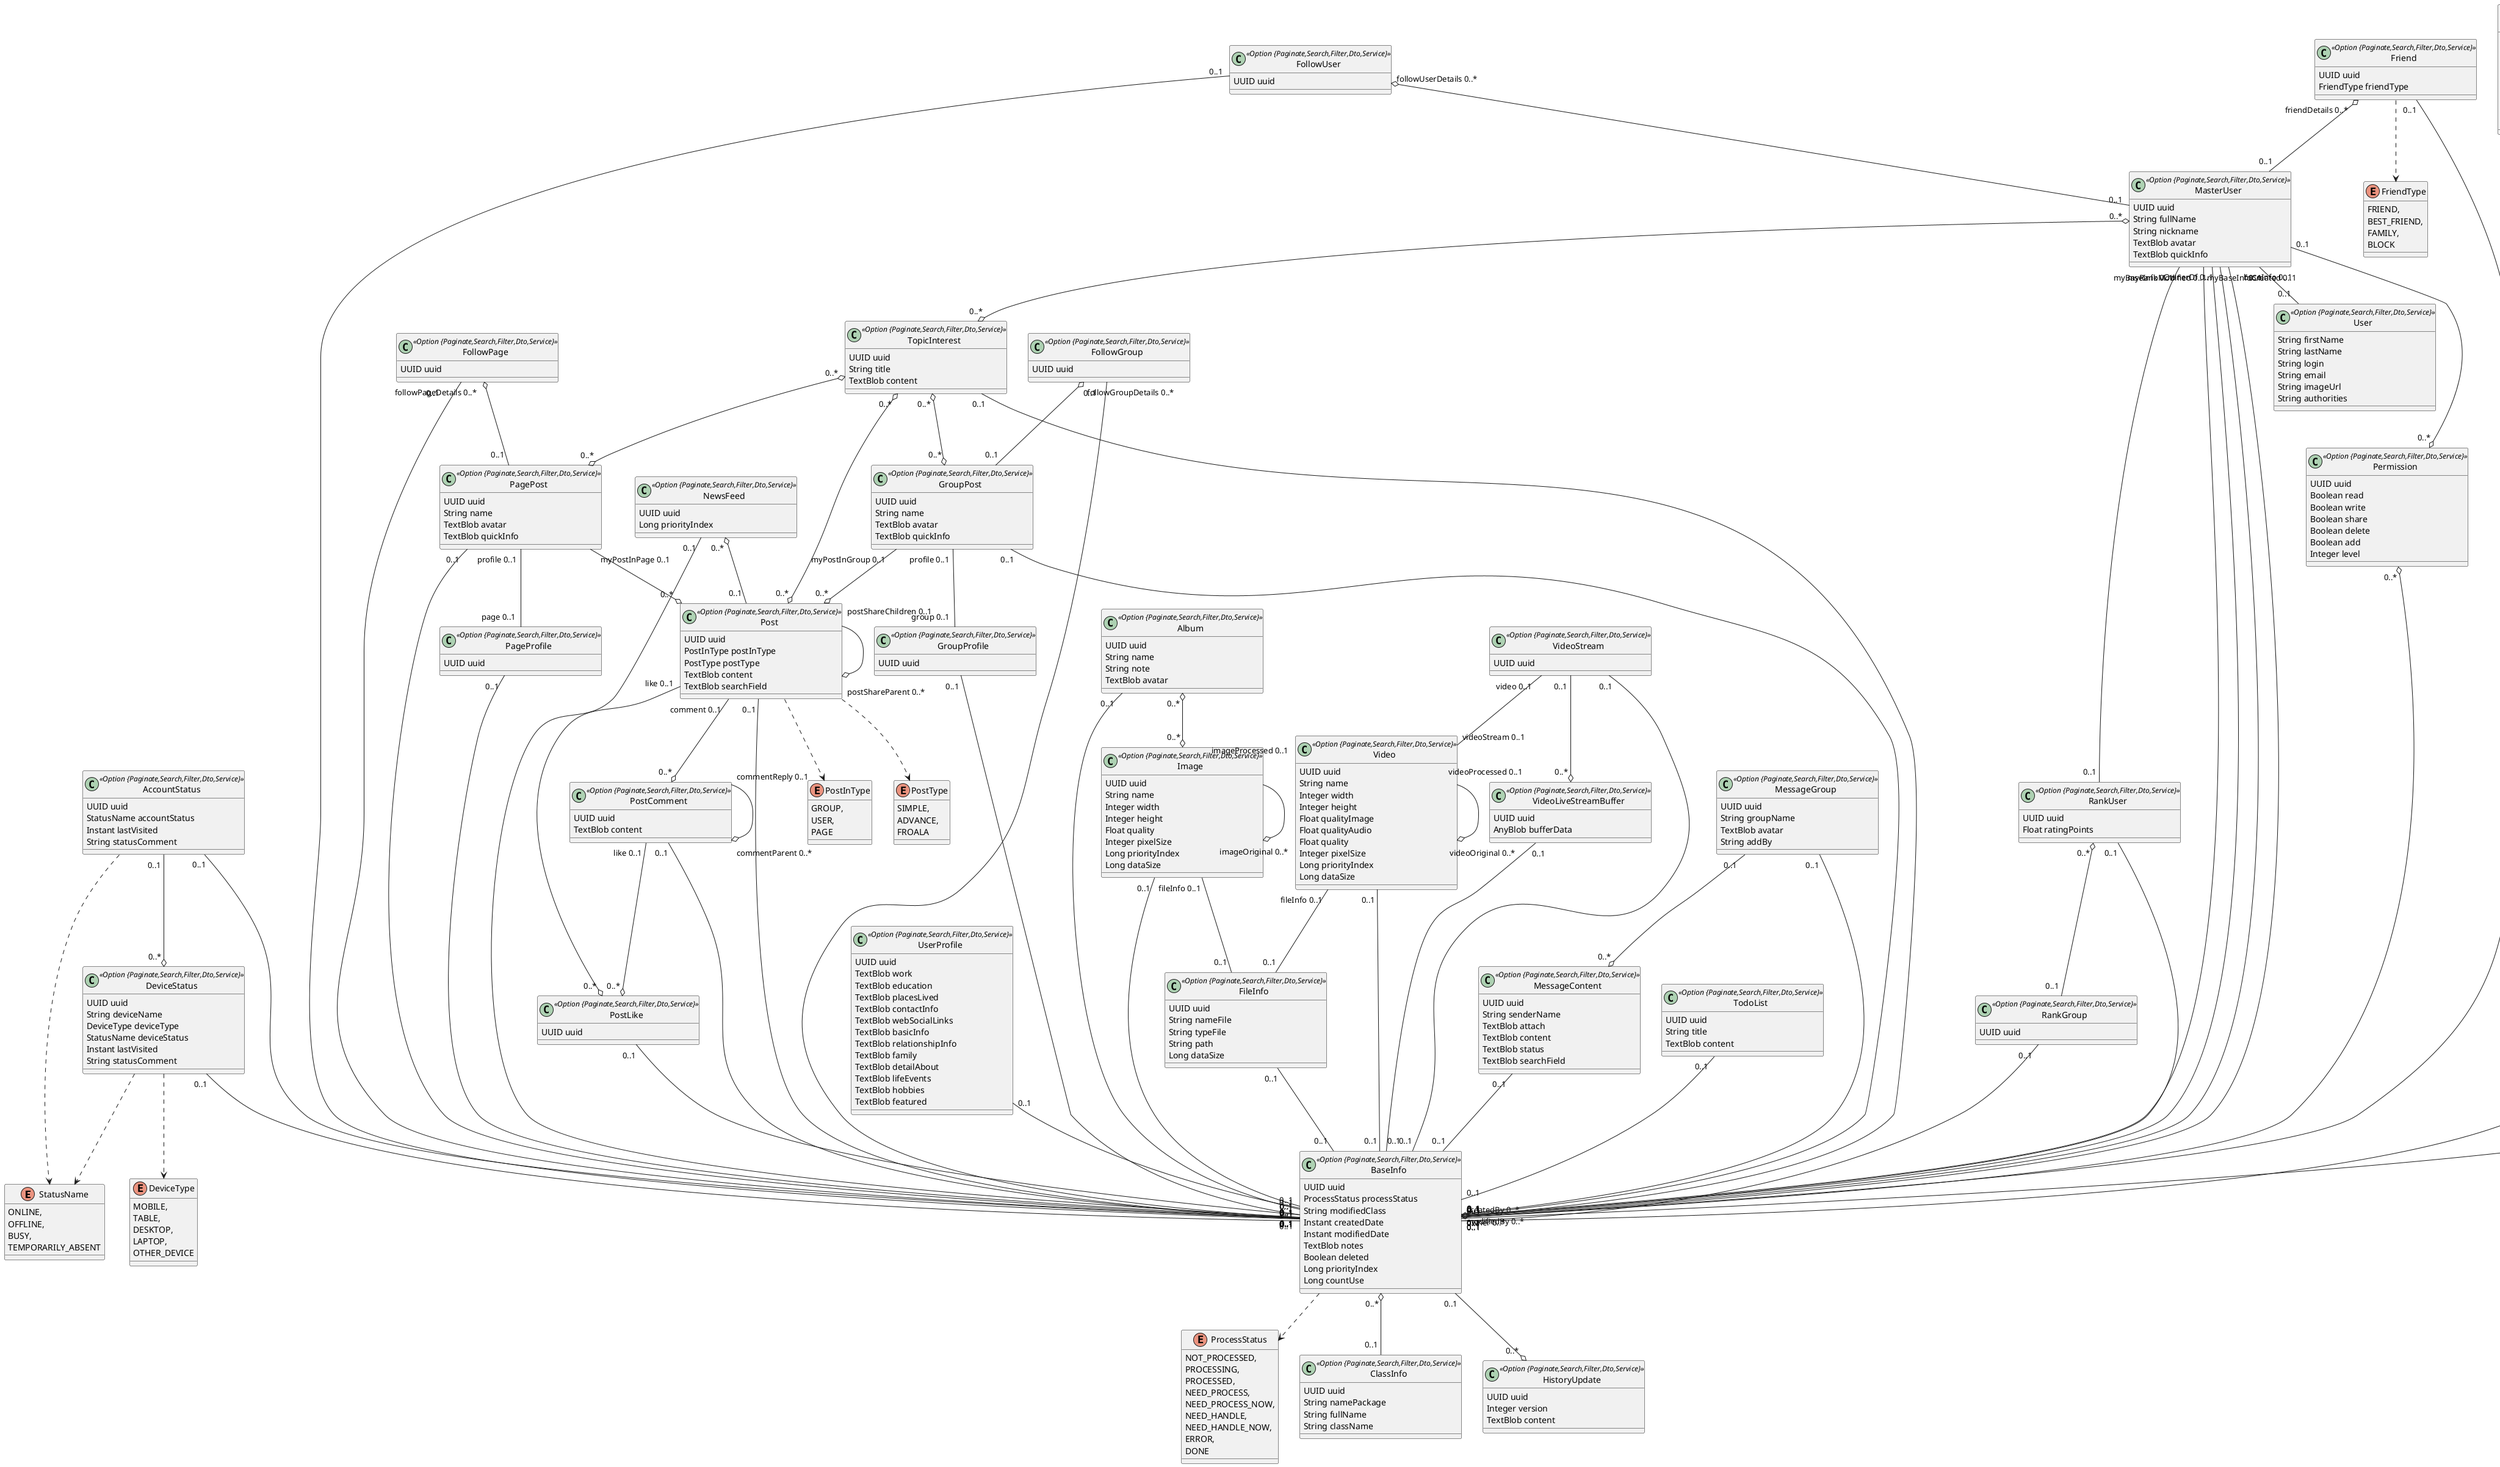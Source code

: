 @startuml
	!pragma syntax class
	enum StatusName {
		ONLINE, 
		OFFLINE, 
		BUSY, 
		TEMPORARILY_ABSENT 
	}
	enum DeviceType {
		MOBILE, 
		TABLE, 
		DESKTOP, 
		LAPTOP, 
		OTHER_DEVICE 
	}
	enum NotifyType {
		SYSTEM, 
		MANAGER, 
		ADMIN, 
		USER, 
		ANONYMOUS 
	}
	enum PostInType {
		GROUP, 
		USER, 
		PAGE 
	}
	enum PostType {
		SIMPLE, 
		ADVANCE, 
		FROALA 
	}
	enum FriendType {
		FRIEND, 
		BEST_FRIEND, 
		FAMILY, 
		BLOCK 
	}
	enum ProcessStatus {
		NOT_PROCESSED, 
		PROCESSING, 
		PROCESSED, 
		NEED_PROCESS, 
		NEED_PROCESS_NOW, 
		NEED_HANDLE, 
		NEED_HANDLE_NOW, 
		ERROR, 
		DONE 
	}
	enum EventType {
		DAY, 
		MONTH, 
		YEAR, 
		ONLY_ONE 
	}
	class HanhChinhVN <<Option {Paginate,Search,Filter,Dto,Service}>> {
		String name
		String slug
		String type
		String nameWithType
		String code
		String parentCode
		String path
		String pathWithType
	}
	class MasterUser <<Option {Paginate,Search,Filter,Dto,Service}>> {
		UUID uuid
		String fullName
		String nickname
		TextBlob avatar
		TextBlob quickInfo
	}
	class UserProfile <<Option {Paginate,Search,Filter,Dto,Service}>> {
		UUID uuid
		TextBlob work
		TextBlob education
		TextBlob placesLived
		TextBlob contactInfo
		TextBlob webSocialLinks
		TextBlob basicInfo
		TextBlob relationshipInfo
		TextBlob family
		TextBlob detailAbout
		TextBlob lifeEvents
		TextBlob hobbies
		TextBlob featured
	}
	class AccountStatus <<Option {Paginate,Search,Filter,Dto,Service}>> {
		UUID uuid
		StatusName accountStatus
		Instant lastVisited
		String statusComment
	}
	AccountStatus ..> StatusName
	class Album <<Option {Paginate,Search,Filter,Dto,Service}>> {
		UUID uuid
		String name
		String note
		TextBlob avatar
	}
	class DeviceStatus <<Option {Paginate,Search,Filter,Dto,Service}>> {
		UUID uuid
		String deviceName
		DeviceType deviceType
		StatusName deviceStatus
		Instant lastVisited
		String statusComment
	}
	DeviceStatus ..> DeviceType
	DeviceStatus ..> StatusName
	class Event <<Option {Paginate,Search,Filter,Dto,Service}>> {
		UUID uuid
		String title
		TextBlob avatar
		TextBlob content
		EventType type
		TextBlob description
		Instant startTime
		Instant endTime
		String tagLine
		TextBlob imageCollection
		TextBlob videoCollection
	}
	Event ..> EventType
	class Friend <<Option {Paginate,Search,Filter,Dto,Service}>> {
		UUID uuid
		FriendType friendType
	}
	Friend ..> FriendType
	class FollowUser <<Option {Paginate,Search,Filter,Dto,Service}>> {
		UUID uuid
	}
	class FollowGroup <<Option {Paginate,Search,Filter,Dto,Service}>> {
		UUID uuid
	}
	class FollowPage <<Option {Paginate,Search,Filter,Dto,Service}>> {
		UUID uuid
	}
	class FileInfo <<Option {Paginate,Search,Filter,Dto,Service}>> {
		UUID uuid
		String nameFile
		String typeFile
		String path
		Long dataSize
	}
	class GroupPost <<Option {Paginate,Search,Filter,Dto,Service}>> {
		UUID uuid
		String name
		TextBlob avatar
		TextBlob quickInfo
	}
	class GroupProfile <<Option {Paginate,Search,Filter,Dto,Service}>> {
		UUID uuid
	}
	class Image <<Option {Paginate,Search,Filter,Dto,Service}>> {
		UUID uuid
		String name
		Integer width
		Integer height
		Float quality
		Integer pixelSize
		Long priorityIndex
		Long dataSize
	}
	class NewsFeed <<Option {Paginate,Search,Filter,Dto,Service}>> {
		UUID uuid
		Long priorityIndex
	}
	class Notification <<Option {Paginate,Search,Filter,Dto,Service}>> {
		UUID uuid
		NotifyType notifyType
		String title
		TextBlob content
	}
	Notification ..> NotifyType
	class MessageGroup <<Option {Paginate,Search,Filter,Dto,Service}>> {
		UUID uuid
		String groupName
		TextBlob avatar
		String addBy
	}
	class MessageContent <<Option {Paginate,Search,Filter,Dto,Service}>> {
		UUID uuid
		String senderName
		TextBlob attach
		TextBlob content
		TextBlob status
		TextBlob searchField
	}
	class PagePost <<Option {Paginate,Search,Filter,Dto,Service}>> {
		UUID uuid
		String name
		TextBlob avatar
		TextBlob quickInfo
	}
	class PageProfile <<Option {Paginate,Search,Filter,Dto,Service}>> {
		UUID uuid
	}
	class Post <<Option {Paginate,Search,Filter,Dto,Service}>> {
		UUID uuid
		PostInType postInType
		PostType postType
		TextBlob content
		TextBlob searchField
	}
	Post ..> PostInType
	Post ..> PostType
	class PostComment <<Option {Paginate,Search,Filter,Dto,Service}>> {
		UUID uuid
		TextBlob content
	}
	class PostLike <<Option {Paginate,Search,Filter,Dto,Service}>> {
		UUID uuid
	}
	class RankUser <<Option {Paginate,Search,Filter,Dto,Service}>> {
		UUID uuid
		Float ratingPoints
	}
	class RankGroup <<Option {Paginate,Search,Filter,Dto,Service}>> {
		UUID uuid
	}
	class Video <<Option {Paginate,Search,Filter,Dto,Service}>> {
		UUID uuid
		String name
		Integer width
		Integer height
		Float qualityImage
		Float qualityAudio
		Float quality
		Integer pixelSize
		Long priorityIndex
		Long dataSize
	}
	class VideoStream <<Option {Paginate,Search,Filter,Dto,Service}>> {
		UUID uuid
	}
	class VideoLiveStreamBuffer <<Option {Paginate,Search,Filter,Dto,Service}>> {
		UUID uuid
		AnyBlob bufferData
	}
	class TopicInterest <<Option {Paginate,Search,Filter,Dto,Service}>> {
		UUID uuid
		String title
		TextBlob content
	}
	class TodoList <<Option {Paginate,Search,Filter,Dto,Service}>> {
		UUID uuid
		String title
		TextBlob content
	}
	GroupPost  "profile 0..1 " -- "group 0..1 "  GroupProfile
	PagePost  "profile 0..1 " -- "page 0..1 "  PageProfile
	VideoStream  "video 0..1 " -- "videoStream 0..1 "  Video
	Image  "fileInfo 0..1 " -- "0..1 "  FileInfo
	Video  "fileInfo 0..1 " -- "0..1 "  FileInfo
	FollowGroup  "followGroupDetails 0..* " o-- "0..1 "  GroupPost
	FollowPage  "followPageDetails 0..* " o-- "0..1 "  PagePost
	NewsFeed  "0..* " o-- "0..1 "  Post
	RankUser  "0..* " o-- "0..1 "  RankGroup
	AccountStatus  "0..1 " --o "0..* "  DeviceStatus
	GroupPost  "myPostInGroup 0..1 " --o "0..* "  Post
	PagePost  "myPostInPage 0..1 " --o "0..* "  Post
	MessageGroup  "0..1 " --o "0..* "  MessageContent
	Image  "imageProcessed 0..1 " --o "imageOriginal 0..* "  Image
	Video  "videoProcessed 0..1 " --o "videoOriginal 0..* "  Video
	Post  "comment 0..1 " --o "0..* "  PostComment
	Post  "like 0..1 " --o "0..* "  PostLike
	PostComment  "like 0..1 " --o "0..* "  PostLike
	Post  "postShareChildren 0..1 " --o "postShareParent 0..* "  Post
	PostComment  "commentReply 0..1 " --o "commentParent 0..* "  PostComment
	VideoStream  "0..1 " --o "0..* "  VideoLiveStreamBuffer
	Album  "0..* " o--o "0..* "  Image
	TopicInterest  "0..* " o--o "0..* "  Post
	TopicInterest  "0..* " o--o "0..* "  PagePost
	TopicInterest  "0..* " o--o "0..* "  GroupPost
	MasterUser  "0..1 " -- "0..1 "  User
	MasterUser  "myRank 0..1 " -- "0..1 "  RankUser
	MasterUser  "myBaseInfoCreated 0..1 " --o "createdBy 0..* "  BaseInfo
	MasterUser  "myBaseInfoModified 0..1 " --o "modifiedBy 0..* "  BaseInfo
	MasterUser  "OwnerOf 0..1 " --o "owner 0..* "  BaseInfo
	MasterUser  "0..1 " --o "0..* "  Permission
	Friend  "friendDetails 0..* " o-- "0..1 "  MasterUser
	FollowUser  "followUserDetails 0..* " o-- "0..1 "  MasterUser
	MasterUser  "0..* " o--o "0..* "  TopicInterest
	class BaseInfo <<Option {Paginate,Search,Filter,Dto,Service}>> {
		UUID uuid
		ProcessStatus processStatus
		String modifiedClass
		Instant createdDate
		Instant modifiedDate
		TextBlob notes
		Boolean deleted
		Long priorityIndex
		Long countUse
	}
	BaseInfo ..> ProcessStatus
	class ClassInfo <<Option {Paginate,Search,Filter,Dto,Service}>> {
		UUID uuid
		String namePackage
		String fullName
		String className
	}
	class Permission <<Option {Paginate,Search,Filter,Dto,Service}>> {
		UUID uuid
		Boolean read
		Boolean write
		Boolean share
		Boolean delete
		Boolean add
		Integer level
	}
	class HistoryUpdate <<Option {Paginate,Search,Filter,Dto,Service}>> {
		UUID uuid
		Integer version
		TextBlob content
	}
	MasterUser  "baseInfo 0..1 " -- "0..1 "  BaseInfo
	UserProfile  "0..1 " -- "0..1 "  BaseInfo
	AccountStatus  "0..1 " -- "0..1 "  BaseInfo
	DeviceStatus  "0..1 " -- "0..1 "  BaseInfo
	Friend  "0..1 " -- "0..1 "  BaseInfo
	FollowUser  "0..1 " -- "0..1 "  BaseInfo
	FollowGroup  "0..1 " -- "0..1 "  BaseInfo
	FollowPage  "0..1 " -- "0..1 "  BaseInfo
	FileInfo  "0..1 " -- "0..1 "  BaseInfo
	PagePost  "0..1 " -- "0..1 "  BaseInfo
	PageProfile  "0..1 " -- "0..1 "  BaseInfo
	GroupPost  "0..1 " -- "0..1 "  BaseInfo
	Post  "0..1 " -- "0..1 "  BaseInfo
	PostComment  "0..1 " -- "0..1 "  BaseInfo
	PostLike  "0..1 " -- "0..1 "  BaseInfo
	GroupProfile  "0..1 " -- "0..1 "  BaseInfo
	NewsFeed  "0..1 " -- "0..1 "  BaseInfo
	MessageGroup  "0..1 " -- "0..1 "  BaseInfo
	MessageContent  "0..1 " -- "0..1 "  BaseInfo
	RankUser  "0..1 " -- "0..1 "  BaseInfo
	RankGroup  "0..1 " -- "0..1 "  BaseInfo
	Notification  "0..1 " -- "0..1 "  BaseInfo
	Album  "0..1 " -- "0..1 "  BaseInfo
	Video  "0..1 " -- "0..1 "  BaseInfo
	Image  "0..1 " -- "0..1 "  BaseInfo
	VideoStream  "0..1 " -- "0..1 "  BaseInfo
	VideoLiveStreamBuffer  "0..1 " -- "0..1 "  BaseInfo
	TopicInterest  "0..1 " -- "0..1 "  BaseInfo
	TodoList  "0..1 " -- "0..1 "  BaseInfo
	Event  "0..1 " -- "0..1 "  BaseInfo
	Permission  "0..* " o-- "0..1 "  BaseInfo
	BaseInfo  "0..* " o-- "0..1 "  ClassInfo
	BaseInfo  "0..1 " --o "0..* "  HistoryUpdate
	class User <<Option {Paginate,Search,Filter,Dto,Service}>> {
		String firstName
		String lastName
		String login
		String email
		String imageUrl
		String authorities
	}
@enduml

